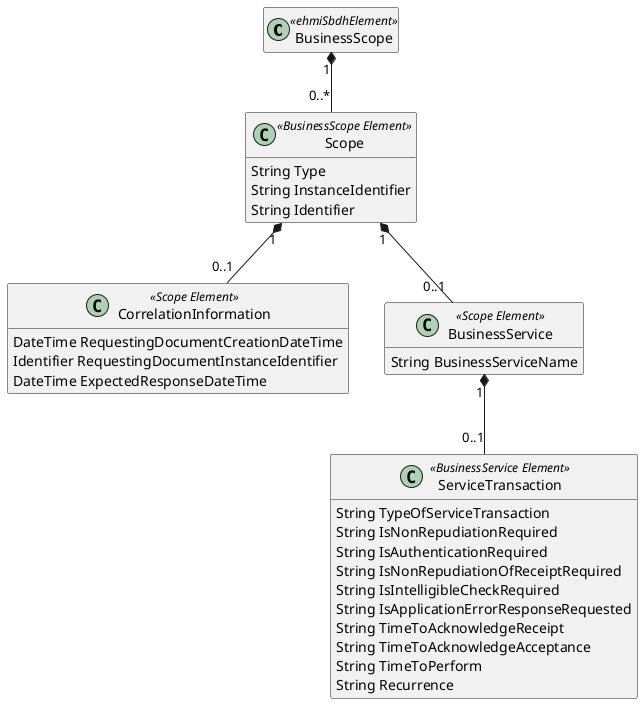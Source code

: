 @startuml SBD

hide empty members

class BusinessScope
{
}

class Scope
{
    String Type
    String InstanceIdentifier
    String Identifier
}

Class CorrelationInformation
{
    DateTime RequestingDocumentCreationDateTime
    Identifier RequestingDocumentInstanceIdentifier
    DateTime ExpectedResponseDateTime
}

Class BusinessService
{
    String BusinessServiceName
}

Class ServiceTransaction
{
    String TypeOfServiceTransaction
    String IsNonRepudiationRequired
    String IsAuthenticationRequired
    String IsNonRepudiationOfReceiptRequired
    String IsIntelligibleCheckRequired 
    String IsApplicationErrorResponseRequested
    String TimeToAcknowledgeReceipt
    String TimeToAcknowledgeAcceptance
    String TimeToPerform
    String Recurrence
  
}

class "BusinessScope" as BusinessScope <<ehmiSbdhElement>>
class "Scope" as Scope <<BusinessScope Element>>
class "CorrelationInformation" as CorrelationInformation <<Scope Element>>
class "BusinessService" as BusinessService <<Scope Element>>
class "ServiceTransaction" as ServiceTransaction <<BusinessService Element>>

BusinessScope "1" *-- "0..*" Scope
Scope "1" *-- "0..1" CorrelationInformation
Scope "1" *-- "0..1" BusinessService
BusinessService "1" *-- "0..1" ServiceTransaction

@enduml
